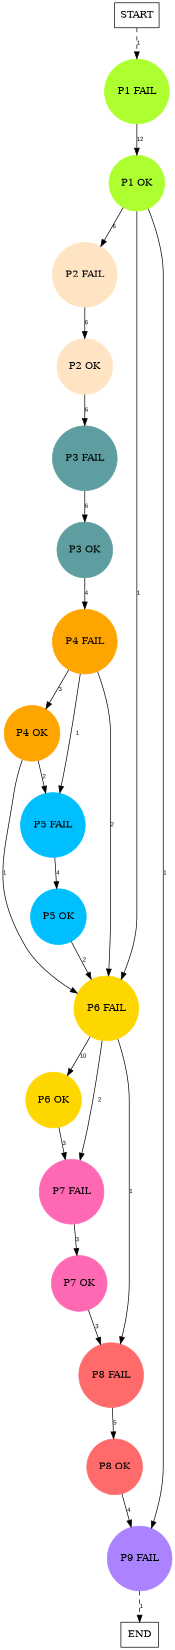 digraph graphname {
	dpi = 150
	size="16,11!";
	margin = 0;
"P1 FAIL" [shape=circle, color=greenyellow, style=filled]"P1 OK" [shape=circle, color=greenyellow, style=filled]"P2 FAIL" [shape=circle, color=bisque, style=filled]"P2 OK" [shape=circle, color=bisque, style=filled]"P3 FAIL" [shape=circle, color=cadetblue, style=filled]"P3 OK" [shape=circle, color=cadetblue, style=filled]"P4 FAIL" [shape=circle, color=orange, style=filled]"P4 OK" [shape=circle, color=orange, style=filled]"P5 FAIL" [shape=circle, color=deepskyblue, style=filled]"P5 OK" [shape=circle, color=deepskyblue, style=filled]"P6 FAIL" [shape=circle, color=gold, style=filled]"P6 OK" [shape=circle, color=gold, style=filled]"P7 FAIL" [shape=circle, color=hotpink, style=filled]"P7 OK" [shape=circle, color=hotpink, style=filled]"P8 FAIL" [shape=circle, color=indianred1, style=filled]"P8 OK" [shape=circle, color=indianred1, style=filled]"P9 FAIL" [shape=circle, color=mediumpurple1, style=filled]"START" [shape=box, fillcolor=white, style=filled, color=black]"END" [shape=box, fillcolor=white, style=filled, color=black]"P1 FAIL" -> "P1 OK" [ label ="12" labelfloat=false fontname="Arial" fontsize=8]
"P1 OK" -> "P2 FAIL" [ label ="6" labelfloat=false fontname="Arial" fontsize=8]
"P1 OK" -> "P6 FAIL" [ label ="1" labelfloat=false fontname="Arial" fontsize=8]
"P1 OK" -> "P9 FAIL" [ label ="1" labelfloat=false fontname="Arial" fontsize=8]
"P2 FAIL" -> "P2 OK" [ label ="6" labelfloat=false fontname="Arial" fontsize=8]
"P2 OK" -> "P3 FAIL" [ label ="6" labelfloat=false fontname="Arial" fontsize=8]
"P3 FAIL" -> "P3 OK" [ label ="6" labelfloat=false fontname="Arial" fontsize=8]
"P3 OK" -> "P4 FAIL" [ label ="4" labelfloat=false fontname="Arial" fontsize=8]
"P4 FAIL" -> "P4 OK" [ label ="3" labelfloat=false fontname="Arial" fontsize=8]
"P4 FAIL" -> "P5 FAIL" [ label ="1" labelfloat=false fontname="Arial" fontsize=8]
"P4 FAIL" -> "P6 FAIL" [ label ="2" labelfloat=false fontname="Arial" fontsize=8]
"P4 OK" -> "P5 FAIL" [ label ="2" labelfloat=false fontname="Arial" fontsize=8]
"P4 OK" -> "P6 FAIL" [ label ="1" labelfloat=false fontname="Arial" fontsize=8]
"P5 FAIL" -> "P5 OK" [ label ="4" labelfloat=false fontname="Arial" fontsize=8]
"P5 OK" -> "P6 FAIL" [ label ="2" labelfloat=false fontname="Arial" fontsize=8]
"P6 FAIL" -> "P6 OK" [ label ="10" labelfloat=false fontname="Arial" fontsize=8]
"P6 FAIL" -> "P7 FAIL" [ label ="2" labelfloat=false fontname="Arial" fontsize=8]
"P6 FAIL" -> "P8 FAIL" [ label ="1" labelfloat=false fontname="Arial" fontsize=8]
"P6 OK" -> "P7 FAIL" [ label ="3" labelfloat=false fontname="Arial" fontsize=8]
"P7 FAIL" -> "P7 OK" [ label ="3" labelfloat=false fontname="Arial" fontsize=8]
"P7 OK" -> "P8 FAIL" [ label ="3" labelfloat=false fontname="Arial" fontsize=8]
"P8 FAIL" -> "P8 OK" [ label ="5" labelfloat=false fontname="Arial" fontsize=8]
"P8 OK" -> "P9 FAIL" [ label ="4" labelfloat=false fontname="Arial" fontsize=8]
"P9 FAIL" -> "END" [ style = dashed label ="1" labelfloat=false fontname="Arial" fontsize=8]
"START" -> "P1 FAIL" [ style = dashed label ="1" labelfloat=false fontname="Arial" fontsize=8]
}